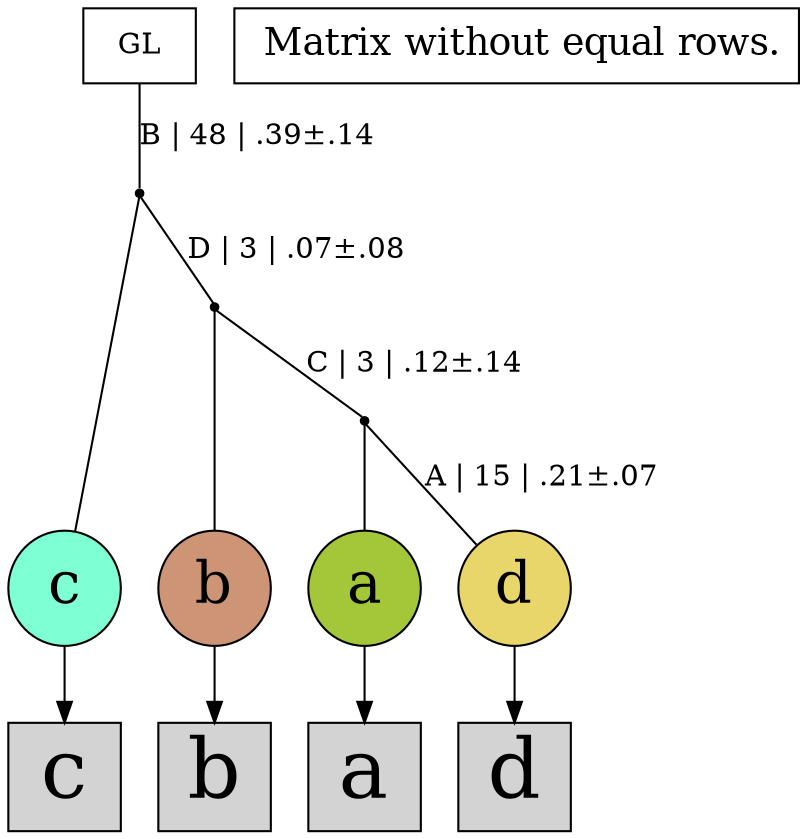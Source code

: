 digraph {
rowa[label="a",shape=box,style=filled,fontsize=40];
rowb[label="b",shape=box,style=filled,fontsize=40];
rowc[label="c",shape=box,style=filled,fontsize=40];
rowd[label="d",shape=box,style=filled,fontsize=40];
a[label="a",shape=oval,style=filled,fontsize=28,fillcolor="#a4c639"];
b[label="b",shape=oval,style=filled,fontsize=28,fillcolor="#cd9575"];
c[label="c",shape=oval,style=filled,fontsize=28,fillcolor="#7fffd4"];
d[label="d",shape=oval,style=filled,fontsize=28,fillcolor="#e9d66b"];
a -> rowa[arrowhead="normal"];
b -> rowb[arrowhead="normal"];
c -> rowc[arrowhead="normal"];
d -> rowd[arrowhead="normal"];
{rank = same;a;b;c;d;}
legend[label=" Matrix without equal rows.",shape = box,fontsize=18];
Int1[shape=point,style=filled,fillcolor=black,label=""];
Int1 -> a[arrowhead=none, label=""];
Int1 -> d[arrowhead=none, label="A | 15 | .21±.07"];
Int2[shape=point,style=filled,fillcolor=black,label=""];
Int2 -> b[arrowhead=none, label=""];
Int2 -> Int1[arrowhead=none, label="C | 3 | .12±.14"];
Int3[shape=point,style=filled,fillcolor=black,label=""];
Int3 -> c[arrowhead=none, label=""];
Int3 -> Int2[arrowhead=none, label="D | 3 | .07±.08"];
GL[label="GL",shape=box,style=filled,fillcolor=white];
GL -> Int3[arrowhead=none, label="B | 48 | .39±.14"];
}